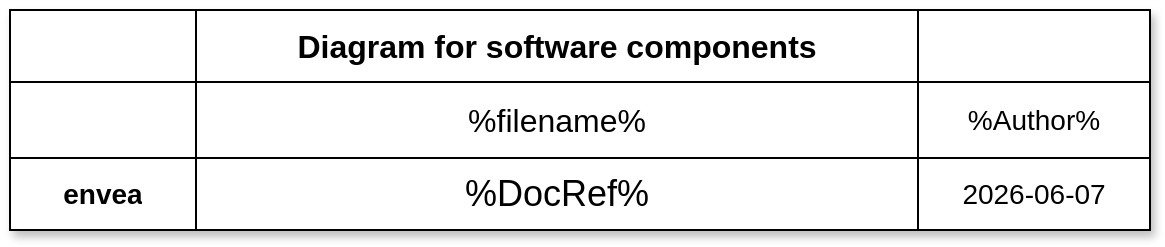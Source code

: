 <mxfile version="14.0.0" type="github"><diagram id="q4SeS_c-BJB0oOPyV-7m" name="Page-1"><mxGraphModel dx="9" dy="683" grid="1" gridSize="10" guides="1" tooltips="1" connect="1" arrows="1" fold="1" page="1" pageScale="1" pageWidth="827" pageHeight="1169" math="0" shadow="0"><root><mxCell id="0"/><mxCell id="1" parent="0"/><object label="" placeholders="1" id="7oKiPROpSnteBDAmTKtN-1"><mxCell style="shape=table;html=1;whiteSpace=wrap;startSize=0;container=1;collapsible=0;childLayout=tableLayout;sketch=0;shadow=1;swimlaneFillColor=#FFFFFF;" vertex="1" parent="1"><mxGeometry x="956" y="550" width="570" height="110" as="geometry"/></mxCell></object><mxCell id="7oKiPROpSnteBDAmTKtN-2" value="" style="shape=partialRectangle;html=1;whiteSpace=wrap;collapsible=0;dropTarget=0;pointerEvents=0;fillColor=none;top=0;left=0;bottom=0;right=0;points=[[0,0.5],[1,0.5]];portConstraint=eastwest;" vertex="1" parent="7oKiPROpSnteBDAmTKtN-1"><mxGeometry width="570" height="36" as="geometry"/></mxCell><object label="" placeholders="1" id="7oKiPROpSnteBDAmTKtN-3"><mxCell style="shape=partialRectangle;html=1;whiteSpace=wrap;connectable=0;overflow=hidden;fillColor=none;top=0;left=0;bottom=0;right=0;" vertex="1" parent="7oKiPROpSnteBDAmTKtN-2"><mxGeometry width="93" height="36" as="geometry"/></mxCell></object><object label="&lt;font size=&quot;1&quot;&gt;&lt;b style=&quot;font-size: 16px&quot;&gt;Diagram for software components&lt;/b&gt;&lt;/font&gt;" placeholders="1" id="7oKiPROpSnteBDAmTKtN-4"><mxCell style="shape=partialRectangle;html=1;whiteSpace=wrap;connectable=0;overflow=hidden;fillColor=none;top=0;left=0;bottom=0;right=0;" vertex="1" parent="7oKiPROpSnteBDAmTKtN-2"><mxGeometry x="93" width="361" height="36" as="geometry"/></mxCell></object><object label="" placeholders="1" id="7oKiPROpSnteBDAmTKtN-5"><mxCell style="shape=partialRectangle;html=1;whiteSpace=wrap;connectable=0;overflow=hidden;fillColor=none;top=0;left=0;bottom=0;right=0;" vertex="1" parent="7oKiPROpSnteBDAmTKtN-2"><mxGeometry x="454" width="116" height="36" as="geometry"/></mxCell></object><mxCell id="7oKiPROpSnteBDAmTKtN-6" value="" style="shape=partialRectangle;html=1;whiteSpace=wrap;collapsible=0;dropTarget=0;pointerEvents=0;fillColor=none;top=0;left=0;bottom=0;right=0;points=[[0,0.5],[1,0.5]];portConstraint=eastwest;" vertex="1" parent="7oKiPROpSnteBDAmTKtN-1"><mxGeometry y="36" width="570" height="38" as="geometry"/></mxCell><object label="" placeholders="1" id="7oKiPROpSnteBDAmTKtN-7"><mxCell style="shape=partialRectangle;html=1;whiteSpace=wrap;connectable=0;overflow=hidden;fillColor=none;top=0;left=0;bottom=0;right=0;" vertex="1" parent="7oKiPROpSnteBDAmTKtN-6"><mxGeometry width="93" height="38" as="geometry"/></mxCell></object><object label="&lt;font style=&quot;font-size: 16px&quot;&gt;%filename%&lt;/font&gt;" placeholders="1" id="7oKiPROpSnteBDAmTKtN-8"><mxCell style="shape=partialRectangle;html=1;whiteSpace=wrap;connectable=0;overflow=hidden;fillColor=none;top=0;left=0;bottom=0;right=0;" vertex="1" parent="7oKiPROpSnteBDAmTKtN-6"><mxGeometry x="93" width="361" height="38" as="geometry"/></mxCell></object><object label="&lt;font style=&quot;font-size: 14px&quot;&gt;%Author%&lt;/font&gt;" placeholders="1" id="7oKiPROpSnteBDAmTKtN-9"><mxCell style="shape=partialRectangle;html=1;whiteSpace=wrap;connectable=0;overflow=hidden;fillColor=none;top=0;left=0;bottom=0;right=0;" vertex="1" parent="7oKiPROpSnteBDAmTKtN-6"><mxGeometry x="454" width="116" height="38" as="geometry"/></mxCell></object><mxCell id="7oKiPROpSnteBDAmTKtN-10" value="" style="shape=partialRectangle;html=1;whiteSpace=wrap;collapsible=0;dropTarget=0;pointerEvents=0;fillColor=none;top=0;left=0;bottom=0;right=0;points=[[0,0.5],[1,0.5]];portConstraint=eastwest;" vertex="1" parent="7oKiPROpSnteBDAmTKtN-1"><mxGeometry y="74" width="570" height="36" as="geometry"/></mxCell><object label="&lt;font style=&quot;font-size: 14px&quot;&gt;&lt;b&gt;envea&lt;/b&gt;&lt;/font&gt;" placeholders="1" id="7oKiPROpSnteBDAmTKtN-11"><mxCell style="shape=partialRectangle;html=1;whiteSpace=wrap;connectable=0;overflow=hidden;fillColor=none;top=0;left=0;bottom=0;right=0;" vertex="1" parent="7oKiPROpSnteBDAmTKtN-10"><mxGeometry width="93" height="36" as="geometry"/></mxCell></object><object label="&lt;span style=&quot;font-size: 18px&quot;&gt;%DocRef%&lt;/span&gt;" placeholders="1" id="7oKiPROpSnteBDAmTKtN-12"><mxCell style="shape=partialRectangle;html=1;whiteSpace=wrap;connectable=0;overflow=hidden;fillColor=none;top=0;left=0;bottom=0;right=0;" vertex="1" parent="7oKiPROpSnteBDAmTKtN-10"><mxGeometry x="93" width="361" height="36" as="geometry"/></mxCell></object><object label="&lt;font style=&quot;font-size: 14px&quot;&gt;%date{isoDate}%&lt;/font&gt;" placeholders="1" id="7oKiPROpSnteBDAmTKtN-13"><mxCell style="shape=partialRectangle;html=1;whiteSpace=wrap;connectable=0;overflow=hidden;fillColor=none;top=0;left=0;bottom=0;right=0;" vertex="1" parent="7oKiPROpSnteBDAmTKtN-10"><mxGeometry x="454" width="116" height="36" as="geometry"/></mxCell></object></root></mxGraphModel></diagram></mxfile>